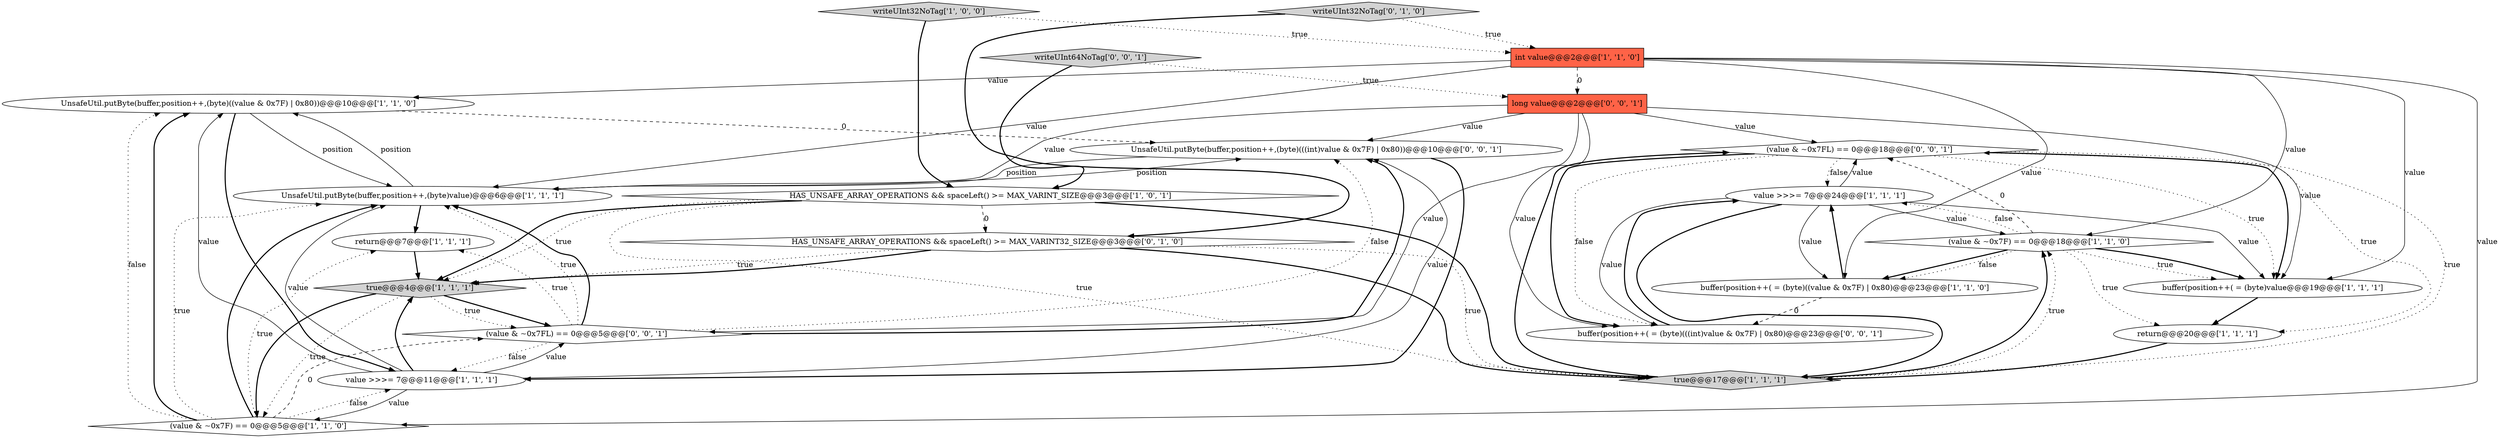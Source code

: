 digraph {
1 [style = filled, label = "UnsafeUtil.putByte(buffer,position++,(byte)((value & 0x7F) | 0x80))@@@10@@@['1', '1', '0']", fillcolor = white, shape = ellipse image = "AAA0AAABBB1BBB"];
20 [style = filled, label = "UnsafeUtil.putByte(buffer,position++,(byte)(((int)value & 0x7F) | 0x80))@@@10@@@['0', '0', '1']", fillcolor = white, shape = ellipse image = "AAA0AAABBB3BBB"];
9 [style = filled, label = "int value@@@2@@@['1', '1', '0']", fillcolor = tomato, shape = box image = "AAA0AAABBB1BBB"];
21 [style = filled, label = "(value & ~0x7FL) == 0@@@5@@@['0', '0', '1']", fillcolor = white, shape = diamond image = "AAA0AAABBB3BBB"];
4 [style = filled, label = "writeUInt32NoTag['1', '0', '0']", fillcolor = lightgray, shape = diamond image = "AAA0AAABBB1BBB"];
19 [style = filled, label = "long value@@@2@@@['0', '0', '1']", fillcolor = tomato, shape = box image = "AAA0AAABBB3BBB"];
0 [style = filled, label = "(value & ~0x7F) == 0@@@5@@@['1', '1', '0']", fillcolor = white, shape = diamond image = "AAA0AAABBB1BBB"];
12 [style = filled, label = "buffer(position++( = (byte)((value & 0x7F) | 0x80)@@@23@@@['1', '1', '0']", fillcolor = white, shape = ellipse image = "AAA0AAABBB1BBB"];
6 [style = filled, label = "(value & ~0x7F) == 0@@@18@@@['1', '1', '0']", fillcolor = white, shape = diamond image = "AAA0AAABBB1BBB"];
15 [style = filled, label = "HAS_UNSAFE_ARRAY_OPERATIONS && spaceLeft() >= MAX_VARINT32_SIZE@@@3@@@['0', '1', '0']", fillcolor = white, shape = diamond image = "AAA1AAABBB2BBB"];
3 [style = filled, label = "value >>>= 7@@@24@@@['1', '1', '1']", fillcolor = white, shape = ellipse image = "AAA0AAABBB1BBB"];
10 [style = filled, label = "UnsafeUtil.putByte(buffer,position++,(byte)value)@@@6@@@['1', '1', '1']", fillcolor = white, shape = ellipse image = "AAA0AAABBB1BBB"];
13 [style = filled, label = "return@@@20@@@['1', '1', '1']", fillcolor = white, shape = ellipse image = "AAA0AAABBB1BBB"];
5 [style = filled, label = "true@@@17@@@['1', '1', '1']", fillcolor = lightgray, shape = diamond image = "AAA0AAABBB1BBB"];
11 [style = filled, label = "value >>>= 7@@@11@@@['1', '1', '1']", fillcolor = white, shape = ellipse image = "AAA0AAABBB1BBB"];
2 [style = filled, label = "true@@@4@@@['1', '1', '1']", fillcolor = lightgray, shape = diamond image = "AAA0AAABBB1BBB"];
18 [style = filled, label = "writeUInt64NoTag['0', '0', '1']", fillcolor = lightgray, shape = diamond image = "AAA0AAABBB3BBB"];
7 [style = filled, label = "return@@@7@@@['1', '1', '1']", fillcolor = white, shape = ellipse image = "AAA0AAABBB1BBB"];
22 [style = filled, label = "(value & ~0x7FL) == 0@@@18@@@['0', '0', '1']", fillcolor = white, shape = diamond image = "AAA0AAABBB3BBB"];
14 [style = filled, label = "buffer(position++( = (byte)value@@@19@@@['1', '1', '1']", fillcolor = white, shape = ellipse image = "AAA0AAABBB1BBB"];
16 [style = filled, label = "writeUInt32NoTag['0', '1', '0']", fillcolor = lightgray, shape = diamond image = "AAA0AAABBB2BBB"];
8 [style = filled, label = "HAS_UNSAFE_ARRAY_OPERATIONS && spaceLeft() >= MAX_VARINT_SIZE@@@3@@@['1', '0', '1']", fillcolor = white, shape = diamond image = "AAA0AAABBB1BBB"];
17 [style = filled, label = "buffer(position++( = (byte)(((int)value & 0x7F) | 0x80)@@@23@@@['0', '0', '1']", fillcolor = white, shape = ellipse image = "AAA0AAABBB3BBB"];
0->10 [style = dotted, label="true"];
5->22 [style = dotted, label="true"];
10->1 [style = solid, label="position"];
19->14 [style = solid, label="value"];
0->11 [style = dotted, label="false"];
4->8 [style = bold, label=""];
17->3 [style = bold, label=""];
9->1 [style = solid, label="value"];
1->11 [style = bold, label=""];
16->9 [style = dotted, label="true"];
22->14 [style = bold, label=""];
15->2 [style = dotted, label="true"];
11->10 [style = solid, label="value"];
21->7 [style = dotted, label="true"];
19->22 [style = solid, label="value"];
6->12 [style = bold, label=""];
8->5 [style = dotted, label="true"];
4->9 [style = dotted, label="true"];
6->12 [style = dotted, label="false"];
5->6 [style = bold, label=""];
8->5 [style = bold, label=""];
0->1 [style = dotted, label="false"];
3->12 [style = solid, label="value"];
1->20 [style = dashed, label="0"];
0->7 [style = dotted, label="true"];
21->11 [style = dotted, label="false"];
14->13 [style = bold, label=""];
19->17 [style = solid, label="value"];
22->17 [style = bold, label=""];
6->22 [style = dashed, label="0"];
15->2 [style = bold, label=""];
2->21 [style = dotted, label="true"];
3->6 [style = solid, label="value"];
20->10 [style = solid, label="position"];
9->19 [style = dashed, label="0"];
10->7 [style = bold, label=""];
8->2 [style = bold, label=""];
11->1 [style = solid, label="value"];
6->14 [style = bold, label=""];
21->20 [style = bold, label=""];
19->10 [style = solid, label="value"];
18->19 [style = dotted, label="true"];
15->5 [style = bold, label=""];
5->22 [style = bold, label=""];
18->8 [style = bold, label=""];
2->21 [style = bold, label=""];
13->5 [style = bold, label=""];
20->11 [style = bold, label=""];
7->2 [style = bold, label=""];
12->17 [style = dashed, label="0"];
9->10 [style = solid, label="value"];
11->0 [style = solid, label="value"];
9->14 [style = solid, label="value"];
11->21 [style = solid, label="value"];
6->14 [style = dotted, label="true"];
8->2 [style = dotted, label="true"];
21->10 [style = dotted, label="true"];
11->2 [style = bold, label=""];
21->10 [style = bold, label=""];
6->13 [style = dotted, label="true"];
19->21 [style = solid, label="value"];
15->5 [style = dotted, label="true"];
12->3 [style = bold, label=""];
8->15 [style = dashed, label="0"];
21->20 [style = dotted, label="false"];
11->20 [style = solid, label="value"];
22->13 [style = dotted, label="true"];
2->0 [style = bold, label=""];
3->14 [style = solid, label="value"];
3->17 [style = solid, label="value"];
9->6 [style = solid, label="value"];
0->21 [style = dashed, label="0"];
1->10 [style = solid, label="position"];
16->15 [style = bold, label=""];
6->3 [style = dotted, label="false"];
0->1 [style = bold, label=""];
3->5 [style = bold, label=""];
22->17 [style = dotted, label="false"];
0->10 [style = bold, label=""];
5->6 [style = dotted, label="true"];
22->3 [style = dotted, label="false"];
3->22 [style = solid, label="value"];
19->20 [style = solid, label="value"];
22->14 [style = dotted, label="true"];
10->20 [style = solid, label="position"];
9->12 [style = solid, label="value"];
2->0 [style = dotted, label="true"];
9->0 [style = solid, label="value"];
}
